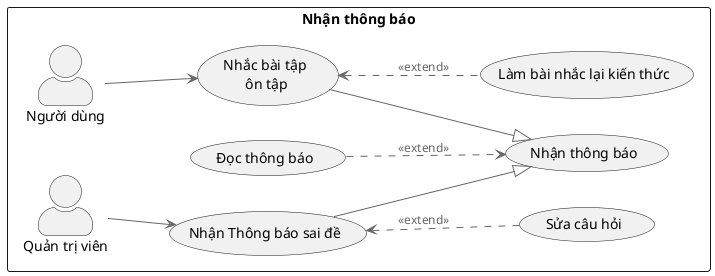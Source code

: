 @startuml
!include <C4/C4_Context>
skinparam packageStyle Rect
left to right direction

rectangle "Nhận thông báo" {
    (Nhận thông báo ) as main
    (Đọc thông báo) ..> main: <<extend>>
    (Nhắc bài tập \n ôn tập) as nhac
    (Nhận Thông báo sai đề) as sai
    nhac --|> main
    nhac <.. (Làm bài nhắc lại kiến thức): <<extend>>
    sai --|> main
    sai <.. (Sửa câu hỏi): <<extend>>
    :Người dùng: --> nhac
    :Quản trị viên: --> sai
}

@enduml